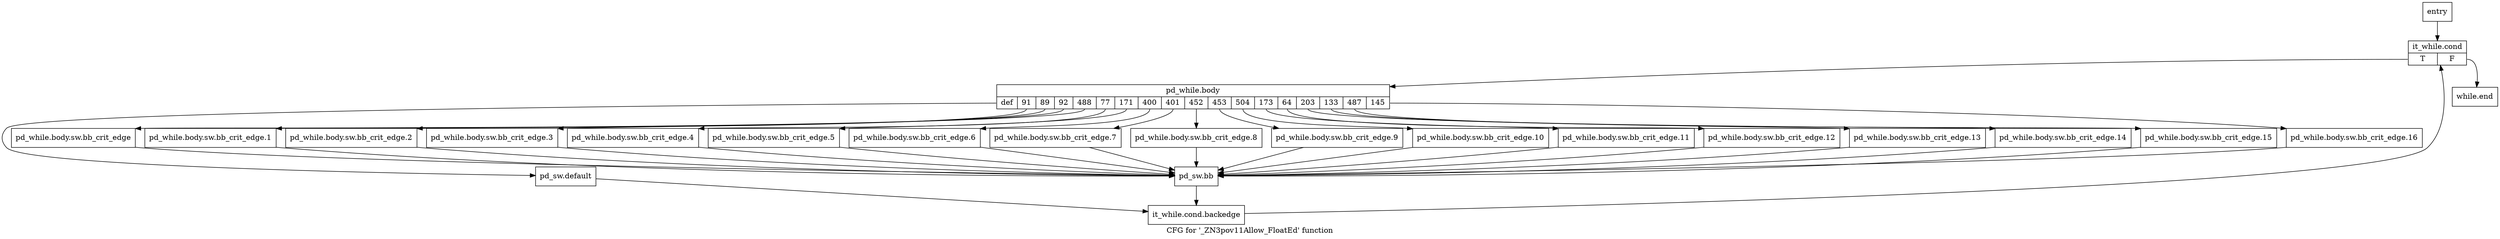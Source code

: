 digraph "CFG for '_ZN3pov11Allow_FloatEd' function" {
	label="CFG for '_ZN3pov11Allow_FloatEd' function";

	Node0xe7e310 [shape=record,label="{entry}"];
	Node0xe7e310 -> Node0xe7e360;
	Node0xe7e360 [shape=record,label="{it_while.cond|{<s0>T|<s1>F}}"];
	Node0xe7e360:s0 -> Node0xe7e3b0;
	Node0xe7e360:s1 -> Node0xe7ea40;
	Node0xe7e3b0 [shape=record,label="{pd_while.body|{<s0>def|<s1>91|<s2>89|<s3>92|<s4>488|<s5>77|<s6>171|<s7>400|<s8>401|<s9>452|<s10>453|<s11>504|<s12>173|<s13>64|<s14>203|<s15>133|<s16>487|<s17>145}}"];
	Node0xe7e3b0:s0 -> Node0xe7e9a0;
	Node0xe7e3b0:s1 -> Node0xe7e900;
	Node0xe7e3b0:s2 -> Node0xe7e8b0;
	Node0xe7e3b0:s3 -> Node0xe7e860;
	Node0xe7e3b0:s4 -> Node0xe7e810;
	Node0xe7e3b0:s5 -> Node0xe7e7c0;
	Node0xe7e3b0:s6 -> Node0xe7e770;
	Node0xe7e3b0:s7 -> Node0xe7e720;
	Node0xe7e3b0:s8 -> Node0xe7e6d0;
	Node0xe7e3b0:s9 -> Node0xe7e680;
	Node0xe7e3b0:s10 -> Node0xe7e630;
	Node0xe7e3b0:s11 -> Node0xe7e5e0;
	Node0xe7e3b0:s12 -> Node0xe7e590;
	Node0xe7e3b0:s13 -> Node0xe7e540;
	Node0xe7e3b0:s14 -> Node0xe7e4f0;
	Node0xe7e3b0:s15 -> Node0xe7e4a0;
	Node0xe7e3b0:s16 -> Node0xe7e450;
	Node0xe7e3b0:s17 -> Node0xe7e400;
	Node0xe7e400 [shape=record,label="{pd_while.body.sw.bb_crit_edge.16}"];
	Node0xe7e400 -> Node0xe7e950;
	Node0xe7e450 [shape=record,label="{pd_while.body.sw.bb_crit_edge.15}"];
	Node0xe7e450 -> Node0xe7e950;
	Node0xe7e4a0 [shape=record,label="{pd_while.body.sw.bb_crit_edge.14}"];
	Node0xe7e4a0 -> Node0xe7e950;
	Node0xe7e4f0 [shape=record,label="{pd_while.body.sw.bb_crit_edge.13}"];
	Node0xe7e4f0 -> Node0xe7e950;
	Node0xe7e540 [shape=record,label="{pd_while.body.sw.bb_crit_edge.12}"];
	Node0xe7e540 -> Node0xe7e950;
	Node0xe7e590 [shape=record,label="{pd_while.body.sw.bb_crit_edge.11}"];
	Node0xe7e590 -> Node0xe7e950;
	Node0xe7e5e0 [shape=record,label="{pd_while.body.sw.bb_crit_edge.10}"];
	Node0xe7e5e0 -> Node0xe7e950;
	Node0xe7e630 [shape=record,label="{pd_while.body.sw.bb_crit_edge.9}"];
	Node0xe7e630 -> Node0xe7e950;
	Node0xe7e680 [shape=record,label="{pd_while.body.sw.bb_crit_edge.8}"];
	Node0xe7e680 -> Node0xe7e950;
	Node0xe7e6d0 [shape=record,label="{pd_while.body.sw.bb_crit_edge.7}"];
	Node0xe7e6d0 -> Node0xe7e950;
	Node0xe7e720 [shape=record,label="{pd_while.body.sw.bb_crit_edge.6}"];
	Node0xe7e720 -> Node0xe7e950;
	Node0xe7e770 [shape=record,label="{pd_while.body.sw.bb_crit_edge.5}"];
	Node0xe7e770 -> Node0xe7e950;
	Node0xe7e7c0 [shape=record,label="{pd_while.body.sw.bb_crit_edge.4}"];
	Node0xe7e7c0 -> Node0xe7e950;
	Node0xe7e810 [shape=record,label="{pd_while.body.sw.bb_crit_edge.3}"];
	Node0xe7e810 -> Node0xe7e950;
	Node0xe7e860 [shape=record,label="{pd_while.body.sw.bb_crit_edge.2}"];
	Node0xe7e860 -> Node0xe7e950;
	Node0xe7e8b0 [shape=record,label="{pd_while.body.sw.bb_crit_edge.1}"];
	Node0xe7e8b0 -> Node0xe7e950;
	Node0xe7e900 [shape=record,label="{pd_while.body.sw.bb_crit_edge}"];
	Node0xe7e900 -> Node0xe7e950;
	Node0xe7e950 [shape=record,label="{pd_sw.bb}"];
	Node0xe7e950 -> Node0xe7e9f0;
	Node0xe7e9a0 [shape=record,label="{pd_sw.default}"];
	Node0xe7e9a0 -> Node0xe7e9f0;
	Node0xe7e9f0 [shape=record,label="{it_while.cond.backedge}"];
	Node0xe7e9f0 -> Node0xe7e360;
	Node0xe7ea40 [shape=record,label="{while.end}"];
}
